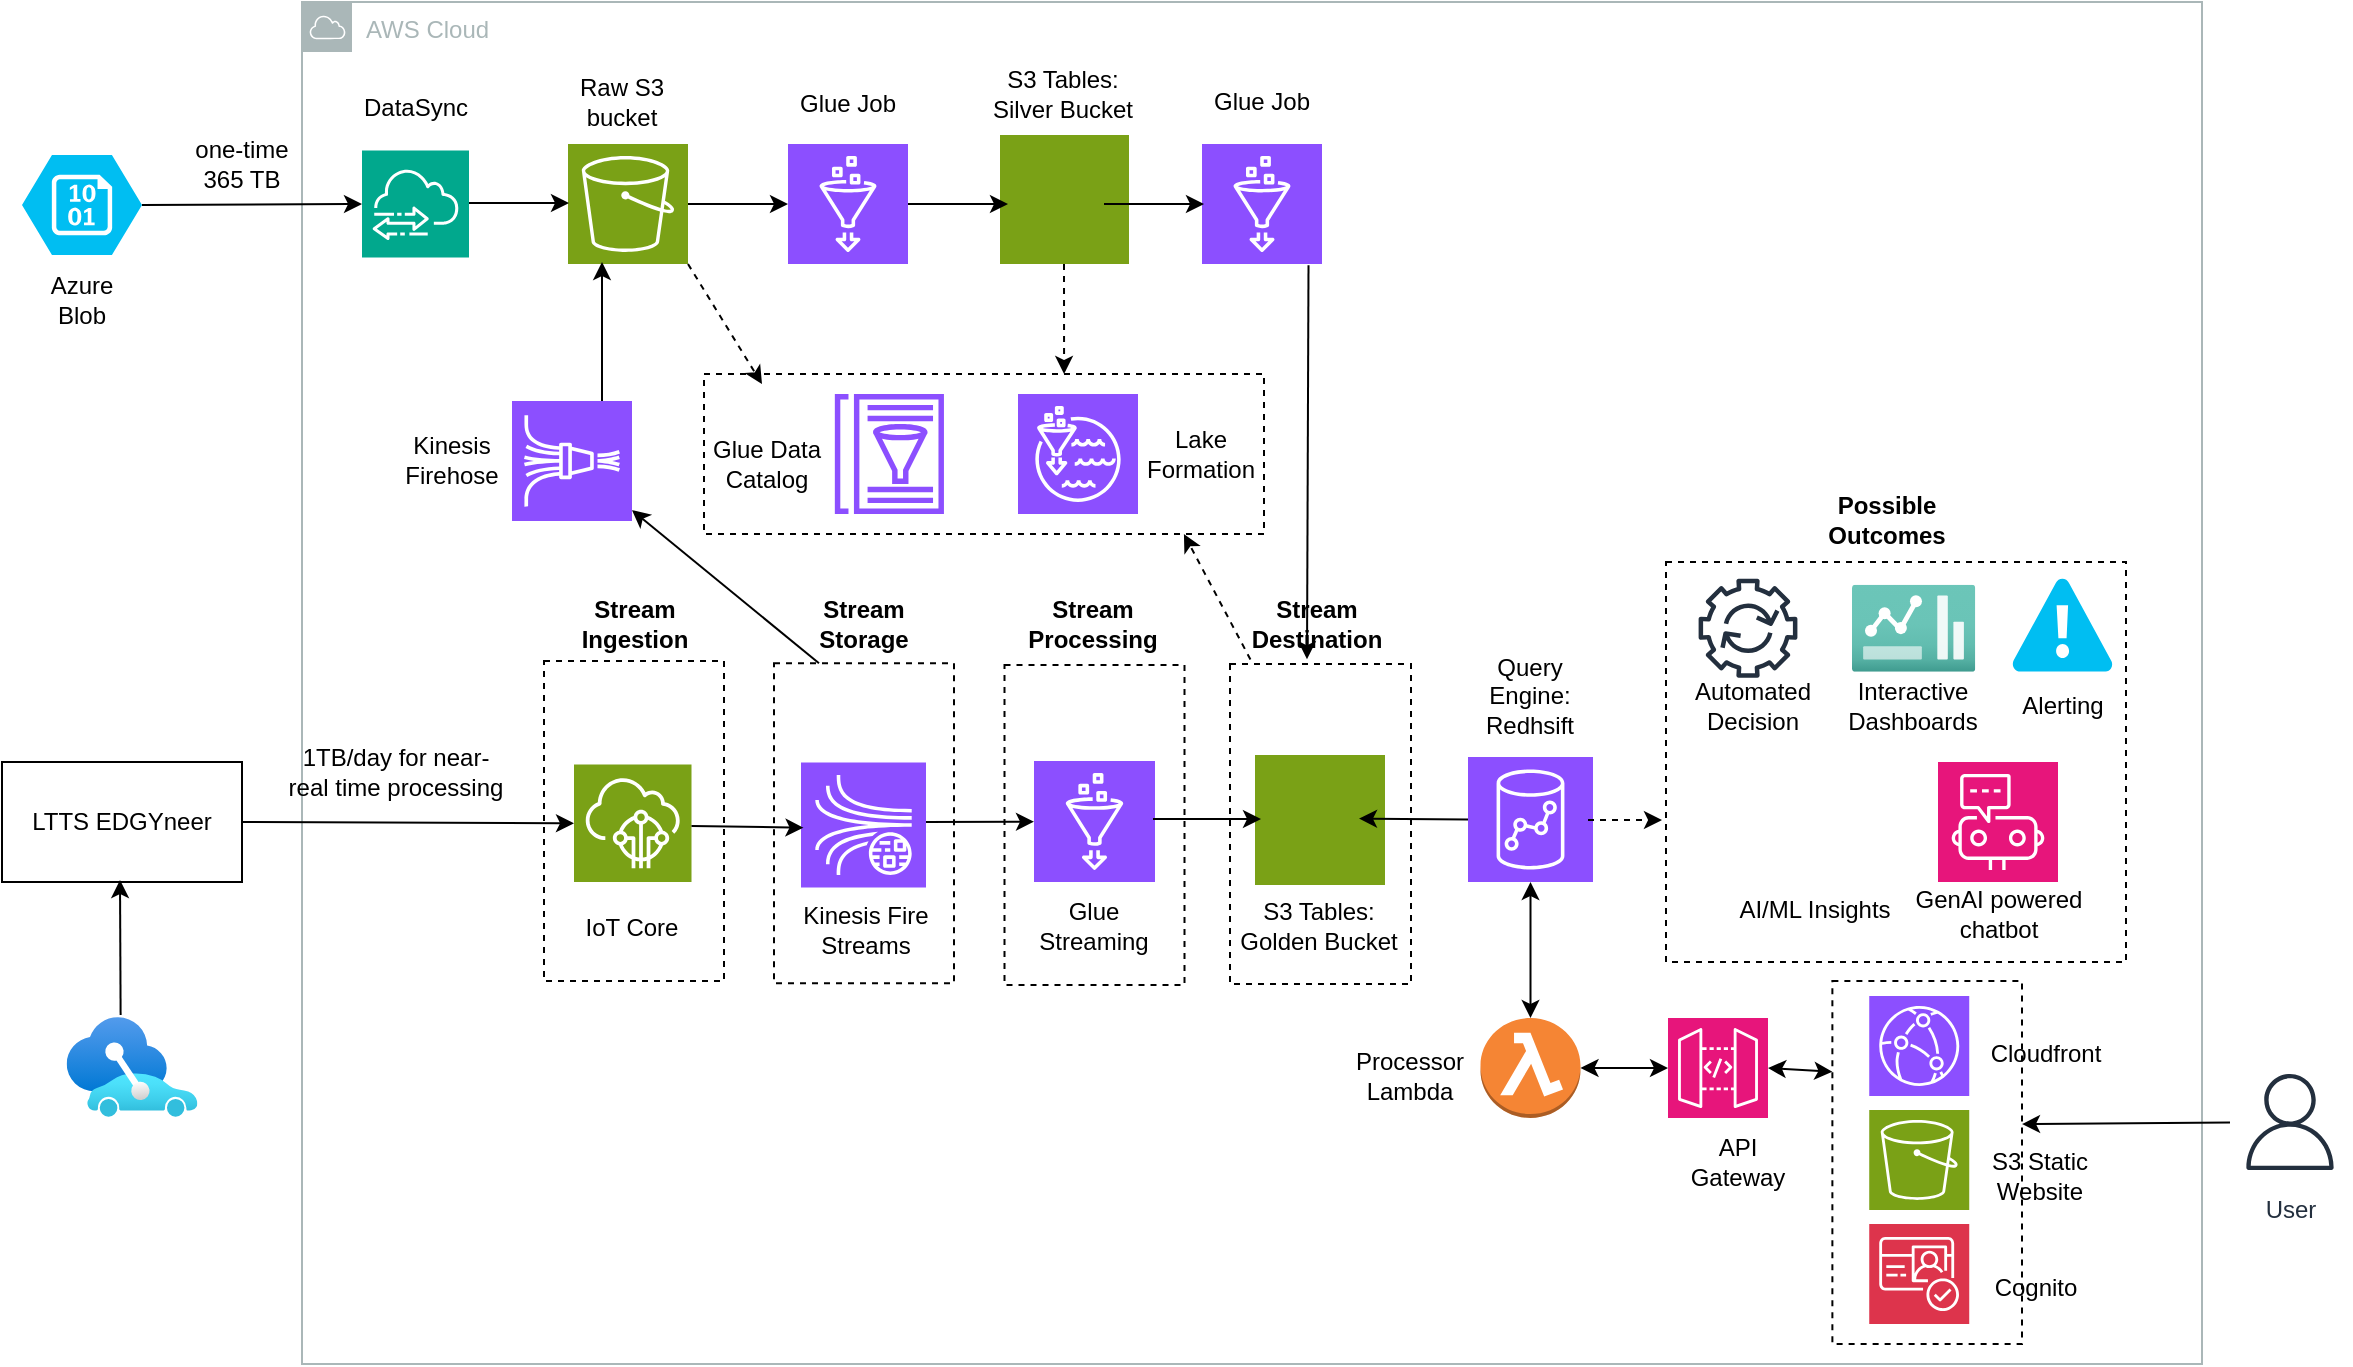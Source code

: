 <mxfile version="28.0.5">
  <diagram name="Page-1" id="KGJgWuTOHey12Rwi0e1L">
    <mxGraphModel dx="1875" dy="427" grid="1" gridSize="10" guides="1" tooltips="1" connect="1" arrows="1" fold="1" page="1" pageScale="1" pageWidth="850" pageHeight="1100" math="0" shadow="0">
      <root>
        <mxCell id="0" />
        <mxCell id="1" parent="0" />
        <mxCell id="c1h2b1g_KXrZ4rUIHep1-64" value="AWS Cloud" style="sketch=0;outlineConnect=0;gradientColor=none;html=1;whiteSpace=wrap;fontSize=12;fontStyle=0;shape=mxgraph.aws4.group;grIcon=mxgraph.aws4.group_aws_cloud;strokeColor=#AAB7B8;fillColor=none;verticalAlign=top;align=left;spacingLeft=30;fontColor=#AAB7B8;dashed=0;" vertex="1" parent="1">
          <mxGeometry x="50" y="119" width="950" height="681" as="geometry" />
        </mxCell>
        <mxCell id="c1h2b1g_KXrZ4rUIHep1-76" value="" style="rounded=0;whiteSpace=wrap;html=1;dashed=1;" vertex="1" parent="1">
          <mxGeometry x="815.19" y="608.5" width="94.81" height="181.5" as="geometry" />
        </mxCell>
        <mxCell id="tbWKY64Htic2z9cO7OcS-1" value="" style="verticalLabelPosition=bottom;html=1;verticalAlign=top;align=center;strokeColor=none;fillColor=#00BEF2;shape=mxgraph.azure.storage_blob;" parent="1" vertex="1">
          <mxGeometry x="-90" y="195.5" width="60" height="50" as="geometry" />
        </mxCell>
        <mxCell id="tbWKY64Htic2z9cO7OcS-3" value="" style="sketch=0;points=[[0,0,0],[0.25,0,0],[0.5,0,0],[0.75,0,0],[1,0,0],[0,1,0],[0.25,1,0],[0.5,1,0],[0.75,1,0],[1,1,0],[0,0.25,0],[0,0.5,0],[0,0.75,0],[1,0.25,0],[1,0.5,0],[1,0.75,0]];outlineConnect=0;fontColor=#232F3E;fillColor=#7AA116;strokeColor=#ffffff;dashed=0;verticalLabelPosition=bottom;verticalAlign=top;align=center;html=1;fontSize=12;fontStyle=0;aspect=fixed;shape=mxgraph.aws4.resourceIcon;resIcon=mxgraph.aws4.s3;" parent="1" vertex="1">
          <mxGeometry x="183" y="190" width="60" height="60" as="geometry" />
        </mxCell>
        <mxCell id="tbWKY64Htic2z9cO7OcS-4" value="" style="sketch=0;points=[[0,0,0],[0.25,0,0],[0.5,0,0],[0.75,0,0],[1,0,0],[0,1,0],[0.25,1,0],[0.5,1,0],[0.75,1,0],[1,1,0],[0,0.25,0],[0,0.5,0],[0,0.75,0],[1,0.25,0],[1,0.5,0],[1,0.75,0]];outlineConnect=0;fontColor=#232F3E;fillColor=#8C4FFF;strokeColor=#ffffff;dashed=0;verticalLabelPosition=bottom;verticalAlign=top;align=center;html=1;fontSize=12;fontStyle=0;aspect=fixed;shape=mxgraph.aws4.resourceIcon;resIcon=mxgraph.aws4.glue;" parent="1" vertex="1">
          <mxGeometry x="293" y="190" width="60" height="60" as="geometry" />
        </mxCell>
        <mxCell id="tbWKY64Htic2z9cO7OcS-6" value="" style="sketch=0;points=[[0,0,0],[0.25,0,0],[0.5,0,0],[0.75,0,0],[1,0,0],[0,1,0],[0.25,1,0],[0.5,1,0],[0.75,1,0],[1,1,0],[0,0.25,0],[0,0.5,0],[0,0.75,0],[1,0.25,0],[1,0.5,0],[1,0.75,0]];outlineConnect=0;fontColor=#232F3E;fillColor=#8C4FFF;strokeColor=#ffffff;dashed=0;verticalLabelPosition=bottom;verticalAlign=top;align=center;html=1;fontSize=12;fontStyle=0;aspect=fixed;shape=mxgraph.aws4.resourceIcon;resIcon=mxgraph.aws4.glue;" parent="1" vertex="1">
          <mxGeometry x="500" y="190" width="60" height="60" as="geometry" />
        </mxCell>
        <mxCell id="tbWKY64Htic2z9cO7OcS-8" value="" style="sketch=0;points=[[0,0,0],[0.25,0,0],[0.5,0,0],[0.75,0,0],[1,0,0],[0,1,0],[0.25,1,0],[0.5,1,0],[0.75,1,0],[1,1,0],[0,0.25,0],[0,0.5,0],[0,0.75,0],[1,0.25,0],[1,0.5,0],[1,0.75,0]];outlineConnect=0;fontColor=#232F3E;fillColor=#8C4FFF;strokeColor=#ffffff;dashed=0;verticalLabelPosition=bottom;verticalAlign=top;align=center;html=1;fontSize=12;fontStyle=0;aspect=fixed;shape=mxgraph.aws4.resourceIcon;resIcon=mxgraph.aws4.redshift;" parent="1" vertex="1">
          <mxGeometry x="633" y="496.5" width="62.5" height="62.5" as="geometry" />
        </mxCell>
        <mxCell id="tbWKY64Htic2z9cO7OcS-10" value="" style="sketch=0;points=[[0,0,0],[0.25,0,0],[0.5,0,0],[0.75,0,0],[1,0,0],[0,1,0],[0.25,1,0],[0.5,1,0],[0.75,1,0],[1,1,0],[0,0.25,0],[0,0.5,0],[0,0.75,0],[1,0.25,0],[1,0.5,0],[1,0.75,0]];outlineConnect=0;fontColor=#232F3E;fillColor=#E7157B;strokeColor=#ffffff;dashed=0;verticalLabelPosition=bottom;verticalAlign=top;align=center;html=1;fontSize=12;fontStyle=0;aspect=fixed;shape=mxgraph.aws4.resourceIcon;resIcon=mxgraph.aws4.api_gateway;" parent="1" vertex="1">
          <mxGeometry x="733" y="627" width="50" height="50" as="geometry" />
        </mxCell>
        <mxCell id="tbWKY64Htic2z9cO7OcS-11" value="" style="sketch=0;points=[[0,0,0],[0.25,0,0],[0.5,0,0],[0.75,0,0],[1,0,0],[0,1,0],[0.25,1,0],[0.5,1,0],[0.75,1,0],[1,1,0],[0,0.25,0],[0,0.5,0],[0,0.75,0],[1,0.25,0],[1,0.5,0],[1,0.75,0]];outlineConnect=0;fontColor=#232F3E;fillColor=#DD344C;strokeColor=#ffffff;dashed=0;verticalLabelPosition=bottom;verticalAlign=top;align=center;html=1;fontSize=12;fontStyle=0;aspect=fixed;shape=mxgraph.aws4.resourceIcon;resIcon=mxgraph.aws4.cognito;" parent="1" vertex="1">
          <mxGeometry x="833.62" y="730" width="50" height="50" as="geometry" />
        </mxCell>
        <mxCell id="tbWKY64Htic2z9cO7OcS-12" value="" style="outlineConnect=0;dashed=0;verticalLabelPosition=bottom;verticalAlign=top;align=center;html=1;shape=mxgraph.aws3.lambda_function;fillColor=#F58534;gradientColor=none;" parent="1" vertex="1">
          <mxGeometry x="639.25" y="627" width="50" height="50" as="geometry" />
        </mxCell>
        <mxCell id="yDYc_OmuOTv1EPIc6SDY-6" value="" style="sketch=0;outlineConnect=0;fontColor=#232F3E;gradientColor=none;fillColor=#7AA116;strokeColor=none;dashed=0;verticalLabelPosition=bottom;verticalAlign=top;align=center;html=1;fontSize=12;fontStyle=0;aspect=fixed;pointerEvents=1;shape=mxgraph.aws4.s3_tables;" parent="1" vertex="1">
          <mxGeometry x="399" y="185.5" width="64.5" height="64.5" as="geometry" />
        </mxCell>
        <mxCell id="yDYc_OmuOTv1EPIc6SDY-8" value="" style="endArrow=classic;html=1;rounded=0;exitX=1;exitY=0.5;exitDx=0;exitDy=0;exitPerimeter=0;" parent="1" source="tbWKY64Htic2z9cO7OcS-1" edge="1">
          <mxGeometry width="50" height="50" relative="1" as="geometry">
            <mxPoint x="150" y="220" as="sourcePoint" />
            <mxPoint x="80" y="220" as="targetPoint" />
          </mxGeometry>
        </mxCell>
        <mxCell id="yDYc_OmuOTv1EPIc6SDY-10" value="Azure Blob" style="text;html=1;align=center;verticalAlign=middle;whiteSpace=wrap;rounded=0;" parent="1" vertex="1">
          <mxGeometry x="-90" y="252.5" width="60" height="30" as="geometry" />
        </mxCell>
        <mxCell id="yDYc_OmuOTv1EPIc6SDY-11" value="" style="sketch=0;points=[[0,0,0],[0.25,0,0],[0.5,0,0],[0.75,0,0],[1,0,0],[0,1,0],[0.25,1,0],[0.5,1,0],[0.75,1,0],[1,1,0],[0,0.25,0],[0,0.5,0],[0,0.75,0],[1,0.25,0],[1,0.5,0],[1,0.75,0]];outlineConnect=0;fontColor=#232F3E;fillColor=#01A88D;strokeColor=#ffffff;dashed=0;verticalLabelPosition=bottom;verticalAlign=top;align=center;html=1;fontSize=12;fontStyle=0;aspect=fixed;shape=mxgraph.aws4.resourceIcon;resIcon=mxgraph.aws4.datasync;" parent="1" vertex="1">
          <mxGeometry x="80" y="193.25" width="53.5" height="53.5" as="geometry" />
        </mxCell>
        <mxCell id="yDYc_OmuOTv1EPIc6SDY-12" value="" style="endArrow=classic;html=1;rounded=0;exitX=1;exitY=0.5;exitDx=0;exitDy=0;exitPerimeter=0;" parent="1" edge="1">
          <mxGeometry width="50" height="50" relative="1" as="geometry">
            <mxPoint x="133.5" y="219.5" as="sourcePoint" />
            <mxPoint x="183.5" y="219.5" as="targetPoint" />
          </mxGeometry>
        </mxCell>
        <mxCell id="yDYc_OmuOTv1EPIc6SDY-14" value="" style="endArrow=classic;html=1;rounded=0;exitX=1;exitY=0.5;exitDx=0;exitDy=0;exitPerimeter=0;" parent="1" edge="1">
          <mxGeometry width="50" height="50" relative="1" as="geometry">
            <mxPoint x="243" y="220" as="sourcePoint" />
            <mxPoint x="293" y="220" as="targetPoint" />
          </mxGeometry>
        </mxCell>
        <mxCell id="yDYc_OmuOTv1EPIc6SDY-15" value="" style="endArrow=classic;html=1;rounded=0;exitX=1;exitY=0.5;exitDx=0;exitDy=0;exitPerimeter=0;" parent="1" edge="1">
          <mxGeometry width="50" height="50" relative="1" as="geometry">
            <mxPoint x="353" y="220" as="sourcePoint" />
            <mxPoint x="403" y="220" as="targetPoint" />
          </mxGeometry>
        </mxCell>
        <mxCell id="yDYc_OmuOTv1EPIc6SDY-16" value="" style="endArrow=classic;html=1;rounded=0;exitX=1;exitY=0.5;exitDx=0;exitDy=0;exitPerimeter=0;" parent="1" edge="1">
          <mxGeometry width="50" height="50" relative="1" as="geometry">
            <mxPoint x="451" y="220" as="sourcePoint" />
            <mxPoint x="501" y="220" as="targetPoint" />
          </mxGeometry>
        </mxCell>
        <mxCell id="yDYc_OmuOTv1EPIc6SDY-17" value="" style="endArrow=classic;html=1;rounded=0;exitX=1;exitY=0;exitDx=0;exitDy=0;entryX=0.5;entryY=0;entryDx=0;entryDy=0;" parent="1" edge="1">
          <mxGeometry width="50" height="50" relative="1" as="geometry">
            <mxPoint x="553.25" y="250.63" as="sourcePoint" />
            <mxPoint x="552.5" y="447.63" as="targetPoint" />
          </mxGeometry>
        </mxCell>
        <mxCell id="yDYc_OmuOTv1EPIc6SDY-23" value="" style="rounded=0;whiteSpace=wrap;html=1;dashed=1;" parent="1" vertex="1">
          <mxGeometry x="251" y="305" width="280" height="80" as="geometry" />
        </mxCell>
        <mxCell id="yDYc_OmuOTv1EPIc6SDY-24" value="" style="sketch=0;outlineConnect=0;fontColor=#232F3E;gradientColor=none;fillColor=#8C4FFF;strokeColor=none;dashed=0;verticalLabelPosition=bottom;verticalAlign=top;align=center;html=1;fontSize=12;fontStyle=0;aspect=fixed;pointerEvents=1;shape=mxgraph.aws4.glue_data_catalog;" parent="1" vertex="1">
          <mxGeometry x="316" y="315" width="55.39" height="60" as="geometry" />
        </mxCell>
        <mxCell id="yDYc_OmuOTv1EPIc6SDY-25" value="" style="sketch=0;points=[[0,0,0],[0.25,0,0],[0.5,0,0],[0.75,0,0],[1,0,0],[0,1,0],[0.25,1,0],[0.5,1,0],[0.75,1,0],[1,1,0],[0,0.25,0],[0,0.5,0],[0,0.75,0],[1,0.25,0],[1,0.5,0],[1,0.75,0]];outlineConnect=0;fontColor=#232F3E;fillColor=#8C4FFF;strokeColor=#ffffff;dashed=0;verticalLabelPosition=bottom;verticalAlign=top;align=center;html=1;fontSize=12;fontStyle=0;aspect=fixed;shape=mxgraph.aws4.resourceIcon;resIcon=mxgraph.aws4.lake_formation;" parent="1" vertex="1">
          <mxGeometry x="408" y="315" width="60" height="60" as="geometry" />
        </mxCell>
        <mxCell id="yDYc_OmuOTv1EPIc6SDY-26" value="DataSync" style="text;html=1;align=center;verticalAlign=middle;whiteSpace=wrap;rounded=0;" parent="1" vertex="1">
          <mxGeometry x="76.75" y="157" width="60" height="30" as="geometry" />
        </mxCell>
        <mxCell id="yDYc_OmuOTv1EPIc6SDY-27" value="Raw S3 bucket" style="text;html=1;align=center;verticalAlign=middle;whiteSpace=wrap;rounded=0;" parent="1" vertex="1">
          <mxGeometry x="180.38" y="148.5" width="60" height="40" as="geometry" />
        </mxCell>
        <mxCell id="yDYc_OmuOTv1EPIc6SDY-28" value="Glue Job" style="text;html=1;align=center;verticalAlign=middle;whiteSpace=wrap;rounded=0;" parent="1" vertex="1">
          <mxGeometry x="293" y="150" width="60" height="40" as="geometry" />
        </mxCell>
        <mxCell id="yDYc_OmuOTv1EPIc6SDY-29" value="Glue Job" style="text;html=1;align=center;verticalAlign=middle;whiteSpace=wrap;rounded=0;" parent="1" vertex="1">
          <mxGeometry x="500" y="148.5" width="60" height="40" as="geometry" />
        </mxCell>
        <mxCell id="yDYc_OmuOTv1EPIc6SDY-30" value="S3 Tables: Silver Bucket" style="text;html=1;align=center;verticalAlign=middle;whiteSpace=wrap;rounded=0;" parent="1" vertex="1">
          <mxGeometry x="389.75" y="136" width="81.25" height="57" as="geometry" />
        </mxCell>
        <mxCell id="yDYc_OmuOTv1EPIc6SDY-33" value="Query Engine: Redhsift" style="text;html=1;align=center;verticalAlign=middle;whiteSpace=wrap;rounded=0;" parent="1" vertex="1">
          <mxGeometry x="629.25" y="437.5" width="70" height="57" as="geometry" />
        </mxCell>
        <mxCell id="yDYc_OmuOTv1EPIc6SDY-35" value="Processor Lambda" style="text;html=1;align=center;verticalAlign=middle;whiteSpace=wrap;rounded=0;" parent="1" vertex="1">
          <mxGeometry x="569.25" y="627" width="70" height="57" as="geometry" />
        </mxCell>
        <mxCell id="yDYc_OmuOTv1EPIc6SDY-36" value="Cognito" style="text;html=1;align=center;verticalAlign=middle;whiteSpace=wrap;rounded=0;" parent="1" vertex="1">
          <mxGeometry x="882.26" y="733" width="70" height="57" as="geometry" />
        </mxCell>
        <mxCell id="yDYc_OmuOTv1EPIc6SDY-37" value="API Gateway" style="text;html=1;align=center;verticalAlign=middle;whiteSpace=wrap;rounded=0;" parent="1" vertex="1">
          <mxGeometry x="733" y="670" width="70" height="57" as="geometry" />
        </mxCell>
        <mxCell id="yDYc_OmuOTv1EPIc6SDY-38" value="" style="endArrow=classic;html=1;rounded=0;exitX=1;exitY=1;exitDx=0;exitDy=0;exitPerimeter=0;dashed=1;" parent="1" source="tbWKY64Htic2z9cO7OcS-3" edge="1">
          <mxGeometry width="50" height="50" relative="1" as="geometry">
            <mxPoint x="340" y="270" as="sourcePoint" />
            <mxPoint x="280" y="310" as="targetPoint" />
          </mxGeometry>
        </mxCell>
        <mxCell id="yDYc_OmuOTv1EPIc6SDY-40" value="" style="endArrow=classic;html=1;rounded=0;entryX=0.857;entryY=1;entryDx=0;entryDy=0;dashed=1;exitX=0.144;exitY=0.019;exitDx=0;exitDy=0;exitPerimeter=0;entryPerimeter=0;" parent="1" source="c1h2b1g_KXrZ4rUIHep1-66" target="yDYc_OmuOTv1EPIc6SDY-23" edge="1">
          <mxGeometry width="50" height="50" relative="1" as="geometry">
            <mxPoint x="607.005" y="503.978" as="sourcePoint" />
            <mxPoint x="435" y="150" as="targetPoint" />
          </mxGeometry>
        </mxCell>
        <mxCell id="yDYc_OmuOTv1EPIc6SDY-41" value="" style="endArrow=classic;html=1;rounded=0;entryX=0.643;entryY=0;entryDx=0;entryDy=0;dashed=1;entryPerimeter=0;" parent="1" edge="1" target="yDYc_OmuOTv1EPIc6SDY-23">
          <mxGeometry width="50" height="50" relative="1" as="geometry">
            <mxPoint x="431" y="250" as="sourcePoint" />
            <mxPoint x="426.08" y="140" as="targetPoint" />
          </mxGeometry>
        </mxCell>
        <mxCell id="yDYc_OmuOTv1EPIc6SDY-42" value="Glue Data Catalog" style="text;html=1;align=center;verticalAlign=middle;whiteSpace=wrap;rounded=0;" parent="1" vertex="1">
          <mxGeometry x="242" y="321.5" width="81.25" height="57" as="geometry" />
        </mxCell>
        <mxCell id="yDYc_OmuOTv1EPIc6SDY-43" value="Lake Formation" style="text;html=1;align=center;verticalAlign=middle;whiteSpace=wrap;rounded=0;" parent="1" vertex="1">
          <mxGeometry x="458.5" y="321.5" width="81.25" height="47" as="geometry" />
        </mxCell>
        <mxCell id="yDYc_OmuOTv1EPIc6SDY-44" value="" style="rounded=0;whiteSpace=wrap;html=1;dashed=1;" parent="1" vertex="1">
          <mxGeometry x="732" y="399" width="230" height="200" as="geometry" />
        </mxCell>
        <mxCell id="yDYc_OmuOTv1EPIc6SDY-45" value="S3 Tables: Gold Bucket" style="text;html=1;align=center;verticalAlign=middle;whiteSpace=wrap;rounded=0;" parent="1" vertex="1">
          <mxGeometry x="524" y="553.5" width="70" height="57" as="geometry" />
        </mxCell>
        <mxCell id="yDYc_OmuOTv1EPIc6SDY-46" value="" style="sketch=0;outlineConnect=0;fontColor=#232F3E;gradientColor=none;strokeColor=#232F3E;fillColor=#ffffff;dashed=0;verticalLabelPosition=bottom;verticalAlign=top;align=center;html=1;fontSize=12;fontStyle=0;aspect=fixed;shape=mxgraph.aws4.resourceIcon;resIcon=mxgraph.aws4.automation;" parent="1" vertex="1">
          <mxGeometry x="742.13" y="401.25" width="61.75" height="61.75" as="geometry" />
        </mxCell>
        <mxCell id="yDYc_OmuOTv1EPIc6SDY-47" value="" style="image;aspect=fixed;html=1;points=[];align=center;fontSize=12;image=img/lib/azure2/general/Dashboard2.svg;" parent="1" vertex="1">
          <mxGeometry x="825" y="410.38" width="61.63" height="43.5" as="geometry" />
        </mxCell>
        <mxCell id="yDYc_OmuOTv1EPIc6SDY-49" value="" style="verticalLabelPosition=bottom;html=1;verticalAlign=top;align=center;strokeColor=none;fillColor=#00BEF2;shape=mxgraph.azure.azure_alert;" parent="1" vertex="1">
          <mxGeometry x="905.26" y="407.38" width="50" height="46.5" as="geometry" />
        </mxCell>
        <mxCell id="yDYc_OmuOTv1EPIc6SDY-51" value="" style="shape=image;html=1;verticalAlign=top;verticalLabelPosition=bottom;labelBackgroundColor=#ffffff;imageAspect=0;aspect=fixed;image=https://cdn3.iconfinder.com/data/icons/ballicons-reloaded-free/512/icon-93-128.png" parent="1" vertex="1">
          <mxGeometry x="767.75" y="499" width="57.25" height="57.25" as="geometry" />
        </mxCell>
        <mxCell id="yDYc_OmuOTv1EPIc6SDY-52" value="" style="sketch=0;points=[[0,0,0],[0.25,0,0],[0.5,0,0],[0.75,0,0],[1,0,0],[0,1,0],[0.25,1,0],[0.5,1,0],[0.75,1,0],[1,1,0],[0,0.25,0],[0,0.5,0],[0,0.75,0],[1,0.25,0],[1,0.5,0],[1,0.75,0]];points=[[0,0,0],[0.25,0,0],[0.5,0,0],[0.75,0,0],[1,0,0],[0,1,0],[0.25,1,0],[0.5,1,0],[0.75,1,0],[1,1,0],[0,0.25,0],[0,0.5,0],[0,0.75,0],[1,0.25,0],[1,0.5,0],[1,0.75,0]];outlineConnect=0;fontColor=#232F3E;fillColor=#E7157B;strokeColor=#ffffff;dashed=0;verticalLabelPosition=bottom;verticalAlign=top;align=center;html=1;fontSize=12;fontStyle=0;aspect=fixed;shape=mxgraph.aws4.resourceIcon;resIcon=mxgraph.aws4.chatbot;" parent="1" vertex="1">
          <mxGeometry x="868" y="499" width="60" height="60" as="geometry" />
        </mxCell>
        <mxCell id="yDYc_OmuOTv1EPIc6SDY-54" value="&lt;b&gt;Possible Outcomes&lt;/b&gt;" style="text;html=1;align=center;verticalAlign=middle;whiteSpace=wrap;rounded=0;" parent="1" vertex="1">
          <mxGeometry x="802.37" y="354.25" width="81.25" height="47" as="geometry" />
        </mxCell>
        <mxCell id="yDYc_OmuOTv1EPIc6SDY-55" value="Automated Decision" style="text;html=1;align=center;verticalAlign=middle;whiteSpace=wrap;rounded=0;" parent="1" vertex="1">
          <mxGeometry x="735.38" y="447.5" width="81.25" height="47" as="geometry" />
        </mxCell>
        <mxCell id="yDYc_OmuOTv1EPIc6SDY-56" value="Interactive Dashboards" style="text;html=1;align=center;verticalAlign=middle;whiteSpace=wrap;rounded=0;" parent="1" vertex="1">
          <mxGeometry x="815.19" y="447.5" width="81.25" height="47" as="geometry" />
        </mxCell>
        <mxCell id="yDYc_OmuOTv1EPIc6SDY-58" value="&lt;div&gt;Alerting&lt;/div&gt;" style="text;html=1;align=center;verticalAlign=middle;whiteSpace=wrap;rounded=0;" parent="1" vertex="1">
          <mxGeometry x="889.63" y="447.5" width="81.25" height="47" as="geometry" />
        </mxCell>
        <mxCell id="yDYc_OmuOTv1EPIc6SDY-59" value="AI/ML Insights" style="text;html=1;align=center;verticalAlign=middle;whiteSpace=wrap;rounded=0;" parent="1" vertex="1">
          <mxGeometry x="766" y="549" width="81.25" height="47" as="geometry" />
        </mxCell>
        <mxCell id="yDYc_OmuOTv1EPIc6SDY-60" value="GenAI powered chatbot" style="text;html=1;align=center;verticalAlign=middle;whiteSpace=wrap;rounded=0;" parent="1" vertex="1">
          <mxGeometry x="847.69" y="551" width="100.62" height="47.5" as="geometry" />
        </mxCell>
        <mxCell id="yDYc_OmuOTv1EPIc6SDY-61" value="" style="endArrow=classic;html=1;rounded=0;dashed=1;" parent="1" edge="1">
          <mxGeometry width="50" height="50" relative="1" as="geometry">
            <mxPoint x="693" y="528" as="sourcePoint" />
            <mxPoint x="730" y="528" as="targetPoint" />
          </mxGeometry>
        </mxCell>
        <mxCell id="yDYc_OmuOTv1EPIc6SDY-63" value="" style="endArrow=classic;startArrow=classic;html=1;rounded=0;exitX=0;exitY=0.5;exitDx=0;exitDy=0;exitPerimeter=0;entryX=1;entryY=0.5;entryDx=0;entryDy=0;entryPerimeter=0;" parent="1" source="tbWKY64Htic2z9cO7OcS-10" target="tbWKY64Htic2z9cO7OcS-12" edge="1">
          <mxGeometry width="50" height="50" relative="1" as="geometry">
            <mxPoint x="763" y="414" as="sourcePoint" />
            <mxPoint x="763" y="380" as="targetPoint" />
          </mxGeometry>
        </mxCell>
        <mxCell id="yDYc_OmuOTv1EPIc6SDY-64" value="" style="endArrow=classic;startArrow=classic;html=1;rounded=0;entryX=0.5;entryY=1;entryDx=0;entryDy=0;entryPerimeter=0;" parent="1" source="tbWKY64Htic2z9cO7OcS-12" target="tbWKY64Htic2z9cO7OcS-8" edge="1">
          <mxGeometry width="50" height="50" relative="1" as="geometry">
            <mxPoint x="757" y="648" as="sourcePoint" />
            <mxPoint x="703" y="648" as="targetPoint" />
          </mxGeometry>
        </mxCell>
        <mxCell id="c1h2b1g_KXrZ4rUIHep1-1" value="" style="image;aspect=fixed;html=1;points=[];align=center;fontSize=12;image=img/lib/azure2/other/Connected_Vehicle_Platform.svg;" vertex="1" parent="1">
          <mxGeometry x="-67.69" y="626.5" width="65.38" height="50" as="geometry" />
        </mxCell>
        <mxCell id="c1h2b1g_KXrZ4rUIHep1-3" value="" style="sketch=0;points=[[0,0,0],[0.25,0,0],[0.5,0,0],[0.75,0,0],[1,0,0],[0,1,0],[0.25,1,0],[0.5,1,0],[0.75,1,0],[1,1,0],[0,0.25,0],[0,0.5,0],[0,0.75,0],[1,0.25,0],[1,0.5,0],[1,0.75,0]];outlineConnect=0;fontColor=#232F3E;fillColor=#8C4FFF;strokeColor=#ffffff;dashed=0;verticalLabelPosition=bottom;verticalAlign=top;align=center;html=1;fontSize=12;fontStyle=0;aspect=fixed;shape=mxgraph.aws4.resourceIcon;resIcon=mxgraph.aws4.kinesis_data_firehose;" vertex="1" parent="1">
          <mxGeometry x="155" y="318.5" width="60" height="60" as="geometry" />
        </mxCell>
        <mxCell id="c1h2b1g_KXrZ4rUIHep1-4" value="LTTS EDGYneer" style="rounded=0;whiteSpace=wrap;html=1;" vertex="1" parent="1">
          <mxGeometry x="-100" y="499" width="120" height="60" as="geometry" />
        </mxCell>
        <mxCell id="c1h2b1g_KXrZ4rUIHep1-5" value="" style="rounded=0;whiteSpace=wrap;html=1;dashed=1;" vertex="1" parent="1">
          <mxGeometry x="286" y="449.63" width="90" height="160" as="geometry" />
        </mxCell>
        <mxCell id="c1h2b1g_KXrZ4rUIHep1-6" value="" style="sketch=0;points=[[0,0,0],[0.25,0,0],[0.5,0,0],[0.75,0,0],[1,0,0],[0,1,0],[0.25,1,0],[0.5,1,0],[0.75,1,0],[1,1,0],[0,0.25,0],[0,0.5,0],[0,0.75,0],[1,0.25,0],[1,0.5,0],[1,0.75,0]];outlineConnect=0;fontColor=#232F3E;fillColor=#8C4FFF;strokeColor=#ffffff;dashed=0;verticalLabelPosition=bottom;verticalAlign=top;align=center;html=1;fontSize=12;fontStyle=0;aspect=fixed;shape=mxgraph.aws4.resourceIcon;resIcon=mxgraph.aws4.kinesis_data_streams;" vertex="1" parent="1">
          <mxGeometry x="299.5" y="499.25" width="62.5" height="62.5" as="geometry" />
        </mxCell>
        <mxCell id="c1h2b1g_KXrZ4rUIHep1-8" value="" style="rounded=0;whiteSpace=wrap;html=1;dashed=1;" vertex="1" parent="1">
          <mxGeometry x="401.25" y="450.5" width="90" height="160" as="geometry" />
        </mxCell>
        <mxCell id="c1h2b1g_KXrZ4rUIHep1-10" value="" style="sketch=0;points=[[0,0,0],[0.25,0,0],[0.5,0,0],[0.75,0,0],[1,0,0],[0,1,0],[0.25,1,0],[0.5,1,0],[0.75,1,0],[1,1,0],[0,0.25,0],[0,0.5,0],[0,0.75,0],[1,0.25,0],[1,0.5,0],[1,0.75,0]];outlineConnect=0;fontColor=#232F3E;fillColor=#8C4FFF;strokeColor=#ffffff;dashed=0;verticalLabelPosition=bottom;verticalAlign=top;align=center;html=1;fontSize=12;fontStyle=0;aspect=fixed;shape=mxgraph.aws4.resourceIcon;resIcon=mxgraph.aws4.glue;" vertex="1" parent="1">
          <mxGeometry x="416" y="498.5" width="60.5" height="60.5" as="geometry" />
        </mxCell>
        <mxCell id="c1h2b1g_KXrZ4rUIHep1-11" value="" style="endArrow=classic;html=1;rounded=0;exitX=0.413;exitY=-0.02;exitDx=0;exitDy=0;exitPerimeter=0;" edge="1" parent="1" source="c1h2b1g_KXrZ4rUIHep1-1">
          <mxGeometry width="50" height="50" relative="1" as="geometry">
            <mxPoint x="111.0" y="617" as="sourcePoint" />
            <mxPoint x="-41" y="558" as="targetPoint" />
          </mxGeometry>
        </mxCell>
        <mxCell id="c1h2b1g_KXrZ4rUIHep1-12" value="" style="endArrow=classic;html=1;rounded=0;" edge="1" parent="1" target="c1h2b1g_KXrZ4rUIHep1-10">
          <mxGeometry width="50" height="50" relative="1" as="geometry">
            <mxPoint x="362" y="529" as="sourcePoint" />
            <mxPoint x="416" y="529" as="targetPoint" />
          </mxGeometry>
        </mxCell>
        <mxCell id="c1h2b1g_KXrZ4rUIHep1-15" value="Stream Ingestion" style="text;html=1;align=center;verticalAlign=middle;whiteSpace=wrap;rounded=0;fontStyle=1" vertex="1" parent="1">
          <mxGeometry x="168.5" y="415" width="95" height="30.5" as="geometry" />
        </mxCell>
        <mxCell id="c1h2b1g_KXrZ4rUIHep1-17" value="Stream Storage" style="text;html=1;align=center;verticalAlign=middle;whiteSpace=wrap;rounded=0;fontStyle=1" vertex="1" parent="1">
          <mxGeometry x="288.75" y="415" width="84" height="30" as="geometry" />
        </mxCell>
        <mxCell id="c1h2b1g_KXrZ4rUIHep1-19" value="Stream Processing" style="text;html=1;align=center;verticalAlign=middle;whiteSpace=wrap;rounded=0;fontStyle=1" vertex="1" parent="1">
          <mxGeometry x="398.25" y="415" width="95" height="30.5" as="geometry" />
        </mxCell>
        <mxCell id="c1h2b1g_KXrZ4rUIHep1-21" value="Stream Destination" style="text;html=1;align=center;verticalAlign=middle;whiteSpace=wrap;rounded=0;fontStyle=1" vertex="1" parent="1">
          <mxGeometry x="509.5" y="414.5" width="95" height="30.5" as="geometry" />
        </mxCell>
        <mxCell id="c1h2b1g_KXrZ4rUIHep1-23" value="IoT Core" style="text;html=1;align=center;verticalAlign=middle;whiteSpace=wrap;rounded=0;" vertex="1" parent="1">
          <mxGeometry x="181" y="551.5" width="70" height="57" as="geometry" />
        </mxCell>
        <mxCell id="c1h2b1g_KXrZ4rUIHep1-25" value="Kinesis Fire Streams" style="text;html=1;align=center;verticalAlign=middle;whiteSpace=wrap;rounded=0;" vertex="1" parent="1">
          <mxGeometry x="297" y="554.5" width="70" height="57" as="geometry" />
        </mxCell>
        <mxCell id="c1h2b1g_KXrZ4rUIHep1-26" value="" style="rounded=0;whiteSpace=wrap;html=1;dashed=1;" vertex="1" parent="1">
          <mxGeometry x="171" y="448.5" width="90" height="160" as="geometry" />
        </mxCell>
        <mxCell id="c1h2b1g_KXrZ4rUIHep1-27" value="Glue Streaming" style="text;html=1;align=center;verticalAlign=middle;whiteSpace=wrap;rounded=0;" vertex="1" parent="1">
          <mxGeometry x="410.75" y="552.5" width="70" height="57" as="geometry" />
        </mxCell>
        <mxCell id="c1h2b1g_KXrZ4rUIHep1-28" value="" style="sketch=0;points=[[0,0,0],[0.25,0,0],[0.5,0,0],[0.75,0,0],[1,0,0],[0,1,0],[0.25,1,0],[0.5,1,0],[0.75,1,0],[1,1,0],[0,0.25,0],[0,0.5,0],[0,0.75,0],[1,0.25,0],[1,0.5,0],[1,0.75,0]];outlineConnect=0;fontColor=#232F3E;fillColor=#7AA116;strokeColor=#ffffff;dashed=0;verticalLabelPosition=bottom;verticalAlign=top;align=center;html=1;fontSize=12;fontStyle=0;aspect=fixed;shape=mxgraph.aws4.resourceIcon;resIcon=mxgraph.aws4.iot_core;" vertex="1" parent="1">
          <mxGeometry x="186" y="500.25" width="58.75" height="58.75" as="geometry" />
        </mxCell>
        <mxCell id="c1h2b1g_KXrZ4rUIHep1-30" value="" style="endArrow=classic;html=1;rounded=0;exitX=1;exitY=0.5;exitDx=0;exitDy=0;exitPerimeter=0;entryX=0;entryY=0.5;entryDx=0;entryDy=0;entryPerimeter=0;" edge="1" parent="1">
          <mxGeometry width="50" height="50" relative="1" as="geometry">
            <mxPoint x="244.75" y="531" as="sourcePoint" />
            <mxPoint x="300.75" y="531.87" as="targetPoint" />
          </mxGeometry>
        </mxCell>
        <mxCell id="c1h2b1g_KXrZ4rUIHep1-33" value="" style="endArrow=classic;html=1;rounded=0;exitX=0.25;exitY=0;exitDx=0;exitDy=0;" edge="1" parent="1" source="c1h2b1g_KXrZ4rUIHep1-5" target="c1h2b1g_KXrZ4rUIHep1-3">
          <mxGeometry width="50" height="50" relative="1" as="geometry">
            <mxPoint x="330" y="450" as="sourcePoint" />
            <mxPoint x="212" y="529.87" as="targetPoint" />
          </mxGeometry>
        </mxCell>
        <mxCell id="c1h2b1g_KXrZ4rUIHep1-37" value="Kinesis Firehose" style="text;html=1;align=center;verticalAlign=middle;whiteSpace=wrap;rounded=0;" vertex="1" parent="1">
          <mxGeometry x="90" y="319" width="70" height="57" as="geometry" />
        </mxCell>
        <mxCell id="c1h2b1g_KXrZ4rUIHep1-55" value="" style="endArrow=classic;html=1;rounded=0;entryX=0;entryY=0.5;entryDx=0;entryDy=0;entryPerimeter=0;exitX=1;exitY=0.5;exitDx=0;exitDy=0;" edge="1" parent="1" target="c1h2b1g_KXrZ4rUIHep1-28" source="c1h2b1g_KXrZ4rUIHep1-4">
          <mxGeometry width="50" height="50" relative="1" as="geometry">
            <mxPoint x="-20" y="530" as="sourcePoint" />
            <mxPoint x="180" y="529.13" as="targetPoint" />
          </mxGeometry>
        </mxCell>
        <mxCell id="c1h2b1g_KXrZ4rUIHep1-56" value="&lt;div&gt;IoT Core&lt;/div&gt;" style="text;html=1;align=center;verticalAlign=middle;whiteSpace=wrap;rounded=0;" vertex="1" parent="1">
          <mxGeometry x="180.38" y="553.5" width="70" height="57" as="geometry" />
        </mxCell>
        <mxCell id="c1h2b1g_KXrZ4rUIHep1-65" value="" style="endArrow=classic;html=1;rounded=0;exitX=0.75;exitY=0;exitDx=0;exitDy=0;exitPerimeter=0;entryX=0.25;entryY=1;entryDx=0;entryDy=0;entryPerimeter=0;" edge="1" parent="1" source="c1h2b1g_KXrZ4rUIHep1-3">
          <mxGeometry width="50" height="50" relative="1" as="geometry">
            <mxPoint x="207" y="316.5" as="sourcePoint" />
            <mxPoint x="200" y="249" as="targetPoint" />
          </mxGeometry>
        </mxCell>
        <mxCell id="c1h2b1g_KXrZ4rUIHep1-66" value="" style="rounded=0;whiteSpace=wrap;html=1;dashed=1;" vertex="1" parent="1">
          <mxGeometry x="514" y="450" width="90.5" height="160" as="geometry" />
        </mxCell>
        <mxCell id="c1h2b1g_KXrZ4rUIHep1-67" value="" style="sketch=0;outlineConnect=0;fontColor=#232F3E;gradientColor=none;fillColor=#7AA116;strokeColor=none;dashed=0;verticalLabelPosition=bottom;verticalAlign=top;align=center;html=1;fontSize=12;fontStyle=0;aspect=fixed;pointerEvents=1;shape=mxgraph.aws4.s3_tables;" vertex="1" parent="1">
          <mxGeometry x="526.5" y="495.5" width="65" height="65" as="geometry" />
        </mxCell>
        <mxCell id="c1h2b1g_KXrZ4rUIHep1-68" value="" style="endArrow=classic;html=1;rounded=0;" edge="1" parent="1">
          <mxGeometry width="50" height="50" relative="1" as="geometry">
            <mxPoint x="475.5" y="527.5" as="sourcePoint" />
            <mxPoint x="529.5" y="527.5" as="targetPoint" />
          </mxGeometry>
        </mxCell>
        <mxCell id="c1h2b1g_KXrZ4rUIHep1-69" value="one-time 365 TB" style="text;html=1;align=center;verticalAlign=middle;whiteSpace=wrap;rounded=0;" vertex="1" parent="1">
          <mxGeometry x="-10" y="185" width="60" height="30" as="geometry" />
        </mxCell>
        <mxCell id="c1h2b1g_KXrZ4rUIHep1-70" value="1TB/day for near-real time processing" style="text;html=1;align=center;verticalAlign=middle;whiteSpace=wrap;rounded=0;" vertex="1" parent="1">
          <mxGeometry x="42" y="488.5" width="110" height="30" as="geometry" />
        </mxCell>
        <mxCell id="yDYc_OmuOTv1EPIc6SDY-34" value="" style="endArrow=classic;html=1;rounded=0;exitX=0;exitY=0.5;exitDx=0;exitDy=0;exitPerimeter=0;" parent="1" edge="1" source="tbWKY64Htic2z9cO7OcS-8">
          <mxGeometry width="50" height="50" relative="1" as="geometry">
            <mxPoint x="620" y="526.418" as="sourcePoint" />
            <mxPoint x="578.5" y="527.305" as="targetPoint" />
          </mxGeometry>
        </mxCell>
        <mxCell id="c1h2b1g_KXrZ4rUIHep1-73" value="S3 Tables: Golden Bucket" style="text;html=1;align=center;verticalAlign=middle;whiteSpace=wrap;rounded=0;" vertex="1" parent="1">
          <mxGeometry x="515" y="552.63" width="86.5" height="57" as="geometry" />
        </mxCell>
        <mxCell id="c1h2b1g_KXrZ4rUIHep1-74" value="" style="sketch=0;points=[[0,0,0],[0.25,0,0],[0.5,0,0],[0.75,0,0],[1,0,0],[0,1,0],[0.25,1,0],[0.5,1,0],[0.75,1,0],[1,1,0],[0,0.25,0],[0,0.5,0],[0,0.75,0],[1,0.25,0],[1,0.5,0],[1,0.75,0]];outlineConnect=0;fontColor=#232F3E;fillColor=#7AA116;strokeColor=#ffffff;dashed=0;verticalLabelPosition=bottom;verticalAlign=top;align=center;html=1;fontSize=12;fontStyle=0;aspect=fixed;shape=mxgraph.aws4.resourceIcon;resIcon=mxgraph.aws4.s3;" vertex="1" parent="1">
          <mxGeometry x="833.62" y="673" width="50" height="50" as="geometry" />
        </mxCell>
        <mxCell id="c1h2b1g_KXrZ4rUIHep1-75" value="" style="sketch=0;points=[[0,0,0],[0.25,0,0],[0.5,0,0],[0.75,0,0],[1,0,0],[0,1,0],[0.25,1,0],[0.5,1,0],[0.75,1,0],[1,1,0],[0,0.25,0],[0,0.5,0],[0,0.75,0],[1,0.25,0],[1,0.5,0],[1,0.75,0]];outlineConnect=0;fontColor=#232F3E;fillColor=#8C4FFF;strokeColor=#ffffff;dashed=0;verticalLabelPosition=bottom;verticalAlign=top;align=center;html=1;fontSize=12;fontStyle=0;aspect=fixed;shape=mxgraph.aws4.resourceIcon;resIcon=mxgraph.aws4.cloudfront;" vertex="1" parent="1">
          <mxGeometry x="833.62" y="616" width="50" height="50" as="geometry" />
        </mxCell>
        <mxCell id="c1h2b1g_KXrZ4rUIHep1-77" value="S3 Static Website" style="text;html=1;align=center;verticalAlign=middle;whiteSpace=wrap;rounded=0;" vertex="1" parent="1">
          <mxGeometry x="883.62" y="677" width="70" height="57" as="geometry" />
        </mxCell>
        <mxCell id="c1h2b1g_KXrZ4rUIHep1-78" value="Cloudfront" style="text;html=1;align=center;verticalAlign=middle;whiteSpace=wrap;rounded=0;" vertex="1" parent="1">
          <mxGeometry x="886.63" y="616" width="70" height="57" as="geometry" />
        </mxCell>
        <mxCell id="c1h2b1g_KXrZ4rUIHep1-79" value="User" style="sketch=0;outlineConnect=0;fontColor=#232F3E;gradientColor=none;strokeColor=#232F3E;fillColor=#ffffff;dashed=0;verticalLabelPosition=bottom;verticalAlign=top;align=center;html=1;fontSize=12;fontStyle=0;aspect=fixed;shape=mxgraph.aws4.resourceIcon;resIcon=mxgraph.aws4.user;" vertex="1" parent="1">
          <mxGeometry x="1014" y="649" width="60" height="60" as="geometry" />
        </mxCell>
        <mxCell id="c1h2b1g_KXrZ4rUIHep1-80" value="" style="endArrow=classic;html=1;rounded=0;entryX=0.377;entryY=0.053;entryDx=0;entryDy=0;entryPerimeter=0;" edge="1" parent="1" source="c1h2b1g_KXrZ4rUIHep1-79" target="c1h2b1g_KXrZ4rUIHep1-77">
          <mxGeometry width="50" height="50" relative="1" as="geometry">
            <mxPoint x="580" y="740" as="sourcePoint" />
            <mxPoint x="910" y="691" as="targetPoint" />
          </mxGeometry>
        </mxCell>
        <mxCell id="c1h2b1g_KXrZ4rUIHep1-82" value="" style="endArrow=classic;startArrow=classic;html=1;rounded=0;entryX=0;entryY=0.25;entryDx=0;entryDy=0;exitX=1;exitY=0.5;exitDx=0;exitDy=0;exitPerimeter=0;" edge="1" parent="1" source="tbWKY64Htic2z9cO7OcS-10" target="c1h2b1g_KXrZ4rUIHep1-76">
          <mxGeometry width="50" height="50" relative="1" as="geometry">
            <mxPoint x="580" y="740" as="sourcePoint" />
            <mxPoint x="630" y="690" as="targetPoint" />
          </mxGeometry>
        </mxCell>
      </root>
    </mxGraphModel>
  </diagram>
</mxfile>
